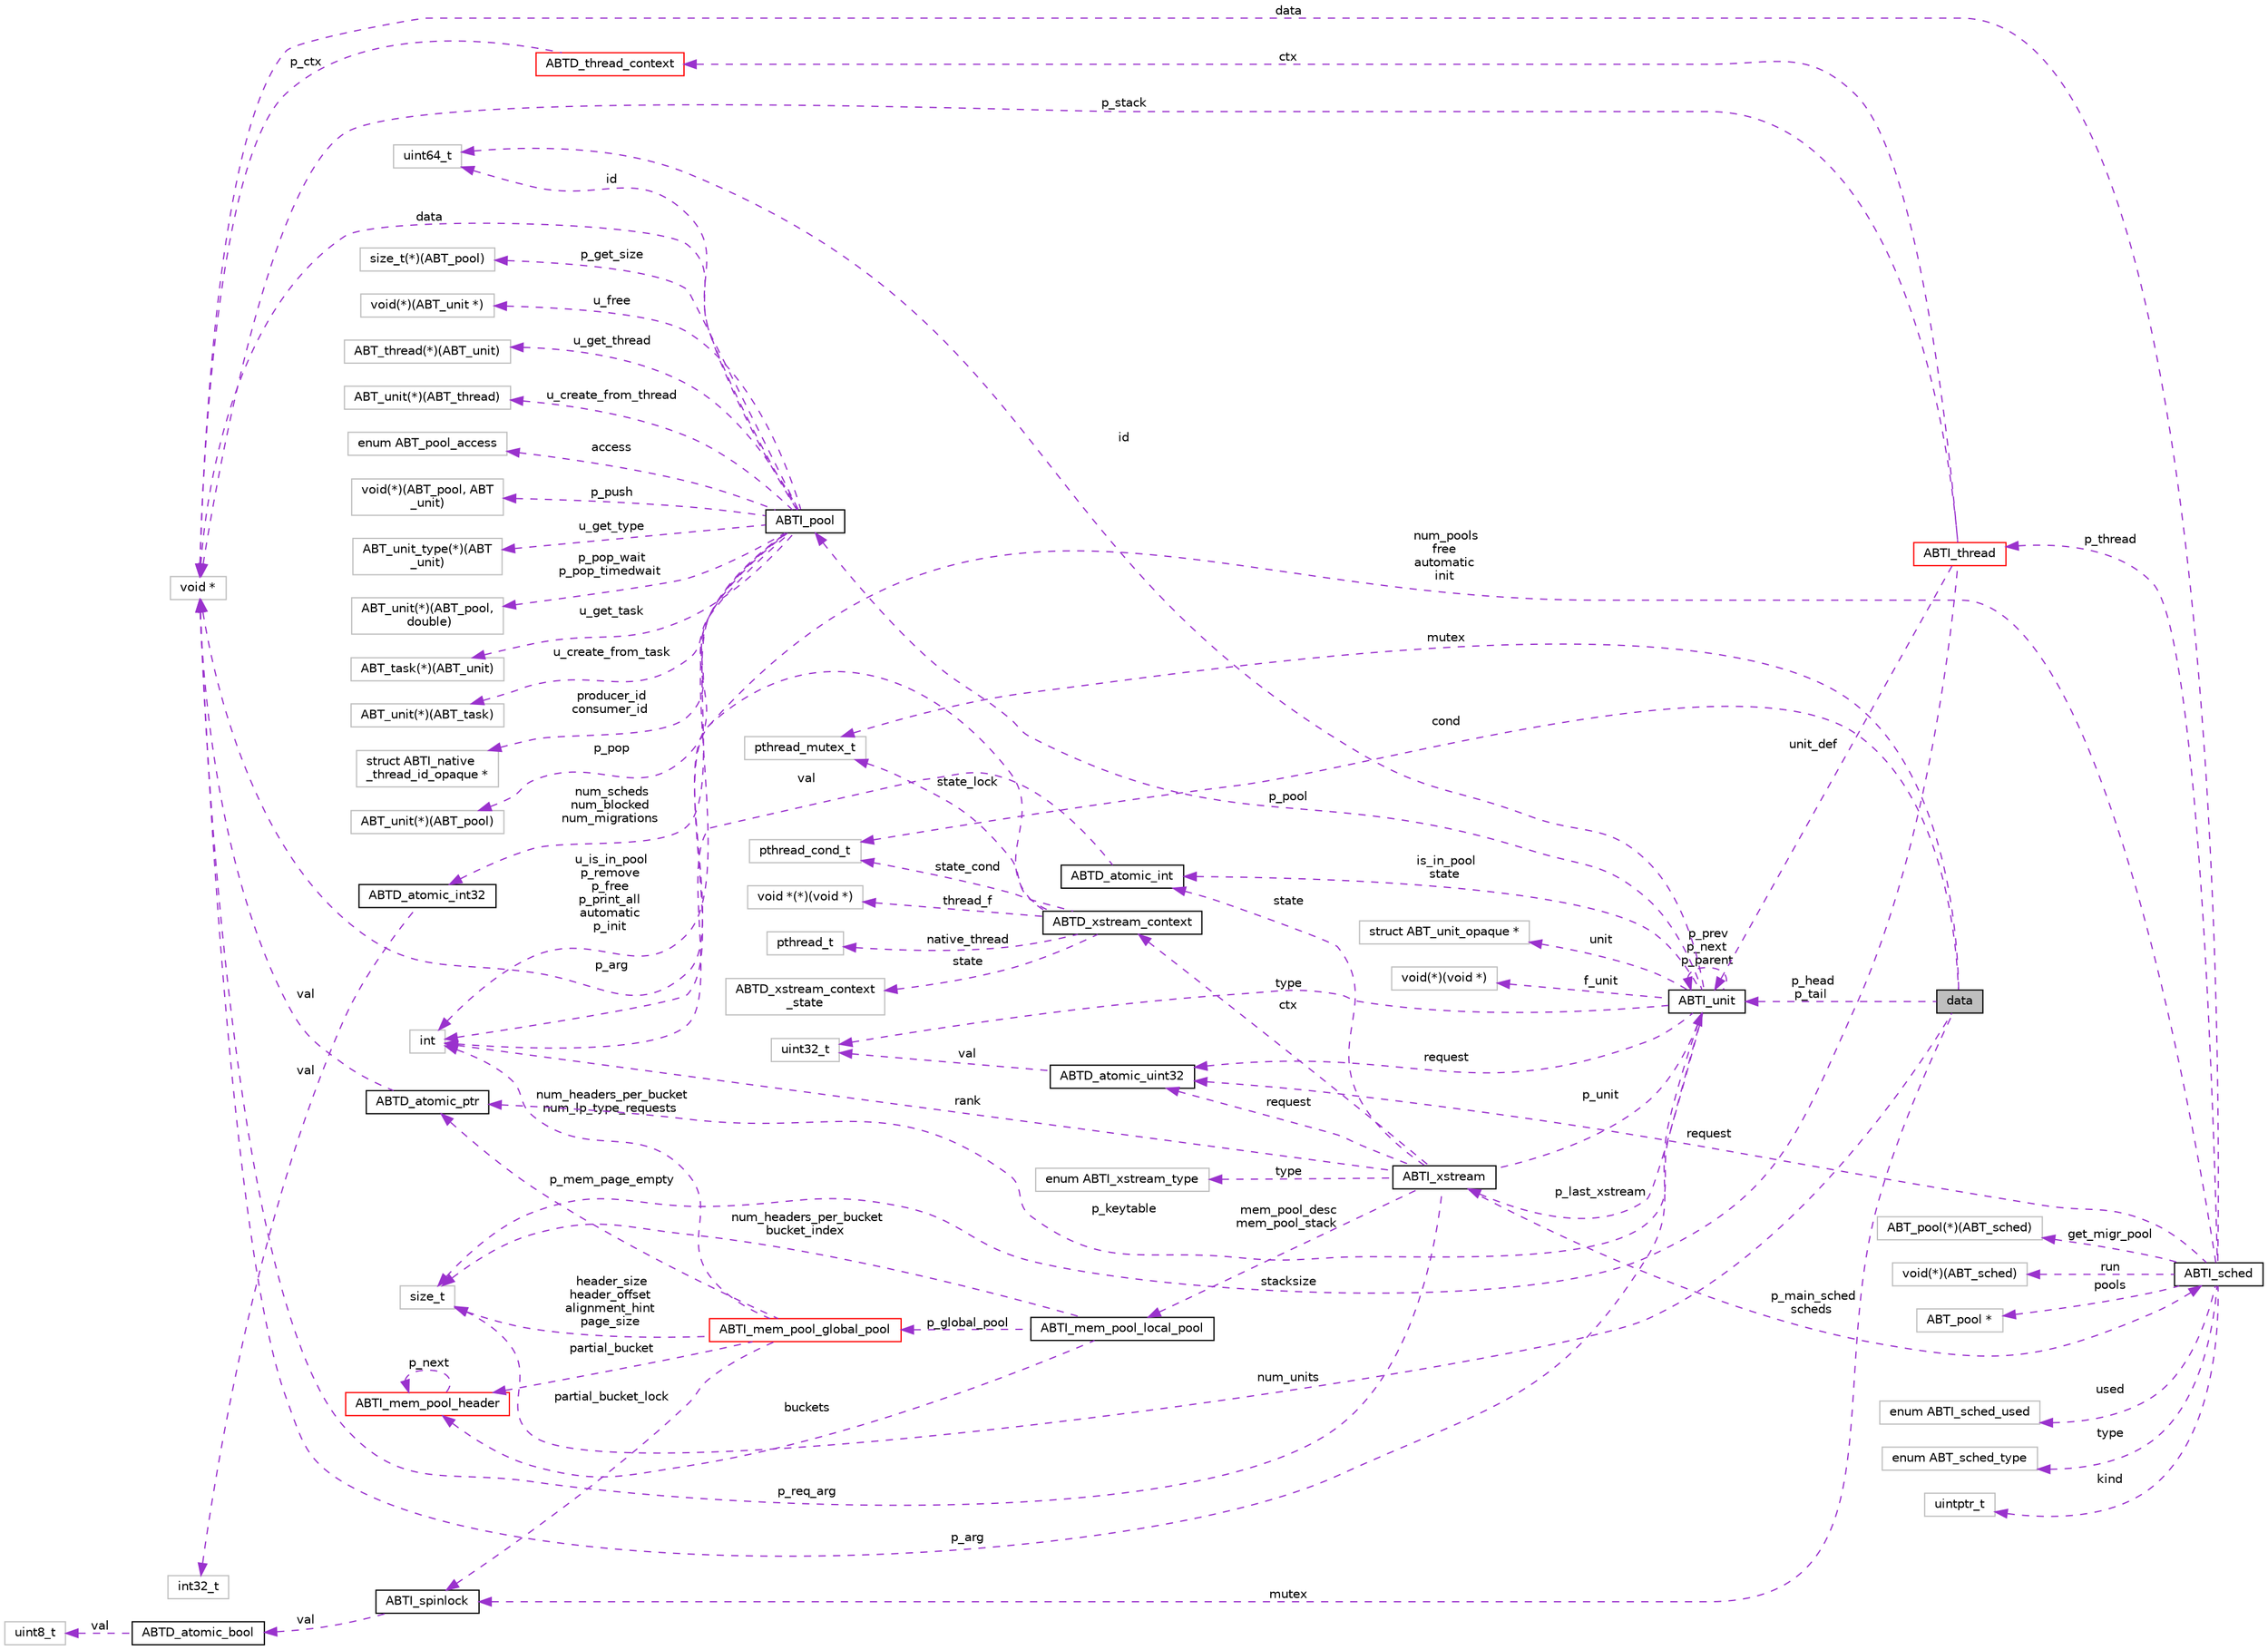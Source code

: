 digraph "data"
{
  edge [fontname="Helvetica",fontsize="10",labelfontname="Helvetica",labelfontsize="10"];
  node [fontname="Helvetica",fontsize="10",shape=record];
  rankdir="LR";
  Node1 [label="data",height=0.2,width=0.4,color="black", fillcolor="grey75", style="filled" fontcolor="black"];
  Node2 -> Node1 [dir="back",color="darkorchid3",fontsize="10",style="dashed",label=" mutex" ,fontname="Helvetica"];
  Node2 [label="ABTI_spinlock",height=0.2,width=0.4,color="black", fillcolor="white", style="filled",URL="$dc/d81/structABTI__spinlock.html"];
  Node3 -> Node2 [dir="back",color="darkorchid3",fontsize="10",style="dashed",label=" val" ,fontname="Helvetica"];
  Node3 [label="ABTD_atomic_bool",height=0.2,width=0.4,color="black", fillcolor="white", style="filled",URL="$df/d2c/structABTD__atomic__bool.html"];
  Node4 -> Node3 [dir="back",color="darkorchid3",fontsize="10",style="dashed",label=" val" ,fontname="Helvetica"];
  Node4 [label="uint8_t",height=0.2,width=0.4,color="grey75", fillcolor="white", style="filled"];
  Node5 -> Node1 [dir="back",color="darkorchid3",fontsize="10",style="dashed",label=" num_units" ,fontname="Helvetica"];
  Node5 [label="size_t",height=0.2,width=0.4,color="grey75", fillcolor="white", style="filled"];
  Node6 -> Node1 [dir="back",color="darkorchid3",fontsize="10",style="dashed",label=" mutex" ,fontname="Helvetica"];
  Node6 [label="pthread_mutex_t",height=0.2,width=0.4,color="grey75", fillcolor="white", style="filled"];
  Node7 -> Node1 [dir="back",color="darkorchid3",fontsize="10",style="dashed",label=" cond" ,fontname="Helvetica"];
  Node7 [label="pthread_cond_t",height=0.2,width=0.4,color="grey75", fillcolor="white", style="filled"];
  Node8 -> Node1 [dir="back",color="darkorchid3",fontsize="10",style="dashed",label=" p_head\np_tail" ,fontname="Helvetica"];
  Node8 [label="ABTI_unit",height=0.2,width=0.4,color="black", fillcolor="white", style="filled",URL="$dc/d58/structABTI__unit.html"];
  Node9 -> Node8 [dir="back",color="darkorchid3",fontsize="10",style="dashed",label=" f_unit" ,fontname="Helvetica"];
  Node9 [label="void(*)(void *)",height=0.2,width=0.4,color="grey75", fillcolor="white", style="filled"];
  Node10 -> Node8 [dir="back",color="darkorchid3",fontsize="10",style="dashed",label=" id" ,fontname="Helvetica"];
  Node10 [label="uint64_t",height=0.2,width=0.4,color="grey75", fillcolor="white", style="filled"];
  Node11 -> Node8 [dir="back",color="darkorchid3",fontsize="10",style="dashed",label=" p_pool" ,fontname="Helvetica"];
  Node11 [label="ABTI_pool",height=0.2,width=0.4,color="black", fillcolor="white", style="filled",URL="$df/d65/structABTI__pool.html"];
  Node12 -> Node11 [dir="back",color="darkorchid3",fontsize="10",style="dashed",label=" p_get_size" ,fontname="Helvetica"];
  Node12 [label="size_t(*)(ABT_pool)",height=0.2,width=0.4,color="grey75", fillcolor="white", style="filled"];
  Node13 -> Node11 [dir="back",color="darkorchid3",fontsize="10",style="dashed",label=" u_free" ,fontname="Helvetica"];
  Node13 [label="void(*)(ABT_unit *)",height=0.2,width=0.4,color="grey75", fillcolor="white", style="filled"];
  Node14 -> Node11 [dir="back",color="darkorchid3",fontsize="10",style="dashed",label=" u_get_thread" ,fontname="Helvetica"];
  Node14 [label="ABT_thread(*)(ABT_unit)",height=0.2,width=0.4,color="grey75", fillcolor="white", style="filled"];
  Node15 -> Node11 [dir="back",color="darkorchid3",fontsize="10",style="dashed",label=" u_create_from_thread" ,fontname="Helvetica"];
  Node15 [label="ABT_unit(*)(ABT_thread)",height=0.2,width=0.4,color="grey75", fillcolor="white", style="filled"];
  Node10 -> Node11 [dir="back",color="darkorchid3",fontsize="10",style="dashed",label=" id" ,fontname="Helvetica"];
  Node16 -> Node11 [dir="back",color="darkorchid3",fontsize="10",style="dashed",label=" access" ,fontname="Helvetica"];
  Node16 [label="enum ABT_pool_access",height=0.2,width=0.4,color="grey75", fillcolor="white", style="filled"];
  Node17 -> Node11 [dir="back",color="darkorchid3",fontsize="10",style="dashed",label=" p_push" ,fontname="Helvetica"];
  Node17 [label="void(*)(ABT_pool, ABT\l_unit)",height=0.2,width=0.4,color="grey75", fillcolor="white", style="filled"];
  Node18 -> Node11 [dir="back",color="darkorchid3",fontsize="10",style="dashed",label=" u_get_type" ,fontname="Helvetica"];
  Node18 [label="ABT_unit_type(*)(ABT\l_unit)",height=0.2,width=0.4,color="grey75", fillcolor="white", style="filled"];
  Node19 -> Node11 [dir="back",color="darkorchid3",fontsize="10",style="dashed",label=" p_pop_wait\np_pop_timedwait" ,fontname="Helvetica"];
  Node19 [label="ABT_unit(*)(ABT_pool,\l double)",height=0.2,width=0.4,color="grey75", fillcolor="white", style="filled"];
  Node20 -> Node11 [dir="back",color="darkorchid3",fontsize="10",style="dashed",label=" u_is_in_pool\np_remove\np_free\np_print_all\nautomatic\np_init" ,fontname="Helvetica"];
  Node20 [label="int",height=0.2,width=0.4,color="grey75", fillcolor="white", style="filled"];
  Node21 -> Node11 [dir="back",color="darkorchid3",fontsize="10",style="dashed",label=" num_scheds\nnum_blocked\nnum_migrations" ,fontname="Helvetica"];
  Node21 [label="ABTD_atomic_int32",height=0.2,width=0.4,color="black", fillcolor="white", style="filled",URL="$db/d9a/structABTD__atomic__int32.html"];
  Node22 -> Node21 [dir="back",color="darkorchid3",fontsize="10",style="dashed",label=" val" ,fontname="Helvetica"];
  Node22 [label="int32_t",height=0.2,width=0.4,color="grey75", fillcolor="white", style="filled"];
  Node23 -> Node11 [dir="back",color="darkorchid3",fontsize="10",style="dashed",label=" u_get_task" ,fontname="Helvetica"];
  Node23 [label="ABT_task(*)(ABT_unit)",height=0.2,width=0.4,color="grey75", fillcolor="white", style="filled"];
  Node24 -> Node11 [dir="back",color="darkorchid3",fontsize="10",style="dashed",label=" u_create_from_task" ,fontname="Helvetica"];
  Node24 [label="ABT_unit(*)(ABT_task)",height=0.2,width=0.4,color="grey75", fillcolor="white", style="filled"];
  Node25 -> Node11 [dir="back",color="darkorchid3",fontsize="10",style="dashed",label=" producer_id\nconsumer_id" ,fontname="Helvetica"];
  Node25 [label="struct ABTI_native\l_thread_id_opaque *",height=0.2,width=0.4,color="grey75", fillcolor="white", style="filled"];
  Node26 -> Node11 [dir="back",color="darkorchid3",fontsize="10",style="dashed",label=" p_pop" ,fontname="Helvetica"];
  Node26 [label="ABT_unit(*)(ABT_pool)",height=0.2,width=0.4,color="grey75", fillcolor="white", style="filled"];
  Node27 -> Node11 [dir="back",color="darkorchid3",fontsize="10",style="dashed",label=" data" ,fontname="Helvetica"];
  Node27 [label="void *",height=0.2,width=0.4,color="grey75", fillcolor="white", style="filled"];
  Node28 -> Node8 [dir="back",color="darkorchid3",fontsize="10",style="dashed",label=" p_last_xstream" ,fontname="Helvetica"];
  Node28 [label="ABTI_xstream",height=0.2,width=0.4,color="black", fillcolor="white", style="filled",URL="$dc/d3f/structABTI__xstream.html"];
  Node29 -> Node28 [dir="back",color="darkorchid3",fontsize="10",style="dashed",label=" ctx" ,fontname="Helvetica"];
  Node29 [label="ABTD_xstream_context",height=0.2,width=0.4,color="black", fillcolor="white", style="filled",URL="$df/dec/structABTD__xstream__context.html"];
  Node30 -> Node29 [dir="back",color="darkorchid3",fontsize="10",style="dashed",label=" state" ,fontname="Helvetica"];
  Node30 [label="ABTD_xstream_context\l_state",height=0.2,width=0.4,color="grey75", fillcolor="white", style="filled"];
  Node31 -> Node29 [dir="back",color="darkorchid3",fontsize="10",style="dashed",label=" thread_f" ,fontname="Helvetica"];
  Node31 [label="void *(*)(void *)",height=0.2,width=0.4,color="grey75", fillcolor="white", style="filled"];
  Node6 -> Node29 [dir="back",color="darkorchid3",fontsize="10",style="dashed",label=" state_lock" ,fontname="Helvetica"];
  Node32 -> Node29 [dir="back",color="darkorchid3",fontsize="10",style="dashed",label=" native_thread" ,fontname="Helvetica"];
  Node32 [label="pthread_t",height=0.2,width=0.4,color="grey75", fillcolor="white", style="filled"];
  Node7 -> Node29 [dir="back",color="darkorchid3",fontsize="10",style="dashed",label=" state_cond" ,fontname="Helvetica"];
  Node27 -> Node29 [dir="back",color="darkorchid3",fontsize="10",style="dashed",label=" p_arg" ,fontname="Helvetica"];
  Node33 -> Node28 [dir="back",color="darkorchid3",fontsize="10",style="dashed",label=" p_main_sched\nscheds" ,fontname="Helvetica"];
  Node33 [label="ABTI_sched",height=0.2,width=0.4,color="black", fillcolor="white", style="filled",URL="$d0/dd5/structABTI__sched.html"];
  Node34 -> Node33 [dir="back",color="darkorchid3",fontsize="10",style="dashed",label=" p_thread" ,fontname="Helvetica"];
  Node34 [label="ABTI_thread",height=0.2,width=0.4,color="red", fillcolor="white", style="filled",URL="$d3/d55/structABTI__thread.html"];
  Node5 -> Node34 [dir="back",color="darkorchid3",fontsize="10",style="dashed",label=" stacksize" ,fontname="Helvetica"];
  Node35 -> Node34 [dir="back",color="darkorchid3",fontsize="10",style="dashed",label=" ctx" ,fontname="Helvetica"];
  Node35 [label="ABTD_thread_context",height=0.2,width=0.4,color="red", fillcolor="white", style="filled",URL="$d5/de4/structABTD__thread__context.html"];
  Node27 -> Node35 [dir="back",color="darkorchid3",fontsize="10",style="dashed",label=" p_ctx" ,fontname="Helvetica"];
  Node27 -> Node34 [dir="back",color="darkorchid3",fontsize="10",style="dashed",label=" p_stack" ,fontname="Helvetica"];
  Node8 -> Node34 [dir="back",color="darkorchid3",fontsize="10",style="dashed",label=" unit_def" ,fontname="Helvetica"];
  Node36 -> Node33 [dir="back",color="darkorchid3",fontsize="10",style="dashed",label=" get_migr_pool" ,fontname="Helvetica"];
  Node36 [label="ABT_pool(*)(ABT_sched)",height=0.2,width=0.4,color="grey75", fillcolor="white", style="filled"];
  Node20 -> Node33 [dir="back",color="darkorchid3",fontsize="10",style="dashed",label=" num_pools\nfree\nautomatic\ninit" ,fontname="Helvetica"];
  Node37 -> Node33 [dir="back",color="darkorchid3",fontsize="10",style="dashed",label=" run" ,fontname="Helvetica"];
  Node37 [label="void(*)(ABT_sched)",height=0.2,width=0.4,color="grey75", fillcolor="white", style="filled"];
  Node38 -> Node33 [dir="back",color="darkorchid3",fontsize="10",style="dashed",label=" pools" ,fontname="Helvetica"];
  Node38 [label="ABT_pool *",height=0.2,width=0.4,color="grey75", fillcolor="white", style="filled"];
  Node39 -> Node33 [dir="back",color="darkorchid3",fontsize="10",style="dashed",label=" request" ,fontname="Helvetica"];
  Node39 [label="ABTD_atomic_uint32",height=0.2,width=0.4,color="black", fillcolor="white", style="filled",URL="$db/df7/structABTD__atomic__uint32.html"];
  Node40 -> Node39 [dir="back",color="darkorchid3",fontsize="10",style="dashed",label=" val" ,fontname="Helvetica"];
  Node40 [label="uint32_t",height=0.2,width=0.4,color="grey75", fillcolor="white", style="filled"];
  Node41 -> Node33 [dir="back",color="darkorchid3",fontsize="10",style="dashed",label=" used" ,fontname="Helvetica"];
  Node41 [label="enum ABTI_sched_used",height=0.2,width=0.4,color="grey75", fillcolor="white", style="filled"];
  Node27 -> Node33 [dir="back",color="darkorchid3",fontsize="10",style="dashed",label=" data" ,fontname="Helvetica"];
  Node42 -> Node33 [dir="back",color="darkorchid3",fontsize="10",style="dashed",label=" type" ,fontname="Helvetica"];
  Node42 [label="enum ABT_sched_type",height=0.2,width=0.4,color="grey75", fillcolor="white", style="filled"];
  Node43 -> Node33 [dir="back",color="darkorchid3",fontsize="10",style="dashed",label=" kind" ,fontname="Helvetica"];
  Node43 [label="uintptr_t",height=0.2,width=0.4,color="grey75", fillcolor="white", style="filled"];
  Node44 -> Node28 [dir="back",color="darkorchid3",fontsize="10",style="dashed",label=" type" ,fontname="Helvetica"];
  Node44 [label="enum ABTI_xstream_type",height=0.2,width=0.4,color="grey75", fillcolor="white", style="filled"];
  Node45 -> Node28 [dir="back",color="darkorchid3",fontsize="10",style="dashed",label=" state" ,fontname="Helvetica"];
  Node45 [label="ABTD_atomic_int",height=0.2,width=0.4,color="black", fillcolor="white", style="filled",URL="$d5/df5/structABTD__atomic__int.html"];
  Node20 -> Node45 [dir="back",color="darkorchid3",fontsize="10",style="dashed",label=" val" ,fontname="Helvetica"];
  Node20 -> Node28 [dir="back",color="darkorchid3",fontsize="10",style="dashed",label=" rank" ,fontname="Helvetica"];
  Node46 -> Node28 [dir="back",color="darkorchid3",fontsize="10",style="dashed",label=" mem_pool_desc\nmem_pool_stack" ,fontname="Helvetica"];
  Node46 [label="ABTI_mem_pool_local_pool",height=0.2,width=0.4,color="black", fillcolor="white", style="filled",URL="$d6/d69/structABTI__mem__pool__local__pool.html"];
  Node5 -> Node46 [dir="back",color="darkorchid3",fontsize="10",style="dashed",label=" num_headers_per_bucket\nbucket_index" ,fontname="Helvetica"];
  Node47 -> Node46 [dir="back",color="darkorchid3",fontsize="10",style="dashed",label=" buckets" ,fontname="Helvetica"];
  Node47 [label="ABTI_mem_pool_header",height=0.2,width=0.4,color="red", fillcolor="white", style="filled",URL="$de/d24/structABTI__mem__pool__header.html"];
  Node47 -> Node47 [dir="back",color="darkorchid3",fontsize="10",style="dashed",label=" p_next" ,fontname="Helvetica"];
  Node48 -> Node46 [dir="back",color="darkorchid3",fontsize="10",style="dashed",label=" p_global_pool" ,fontname="Helvetica"];
  Node48 [label="ABTI_mem_pool_global_pool",height=0.2,width=0.4,color="red", fillcolor="white", style="filled",URL="$d7/de4/structABTI__mem__pool__global__pool.html"];
  Node2 -> Node48 [dir="back",color="darkorchid3",fontsize="10",style="dashed",label=" partial_bucket_lock" ,fontname="Helvetica"];
  Node5 -> Node48 [dir="back",color="darkorchid3",fontsize="10",style="dashed",label=" header_size\nheader_offset\nalignment_hint\npage_size" ,fontname="Helvetica"];
  Node47 -> Node48 [dir="back",color="darkorchid3",fontsize="10",style="dashed",label=" partial_bucket" ,fontname="Helvetica"];
  Node20 -> Node48 [dir="back",color="darkorchid3",fontsize="10",style="dashed",label=" num_headers_per_bucket\nnum_lp_type_requests" ,fontname="Helvetica"];
  Node49 -> Node48 [dir="back",color="darkorchid3",fontsize="10",style="dashed",label=" p_mem_page_empty" ,fontname="Helvetica"];
  Node49 [label="ABTD_atomic_ptr",height=0.2,width=0.4,color="black", fillcolor="white", style="filled",URL="$df/d5b/structABTD__atomic__ptr.html"];
  Node27 -> Node49 [dir="back",color="darkorchid3",fontsize="10",style="dashed",label=" val" ,fontname="Helvetica"];
  Node39 -> Node28 [dir="back",color="darkorchid3",fontsize="10",style="dashed",label=" request" ,fontname="Helvetica"];
  Node27 -> Node28 [dir="back",color="darkorchid3",fontsize="10",style="dashed",label=" p_req_arg" ,fontname="Helvetica"];
  Node8 -> Node28 [dir="back",color="darkorchid3",fontsize="10",style="dashed",label=" p_unit" ,fontname="Helvetica"];
  Node40 -> Node8 [dir="back",color="darkorchid3",fontsize="10",style="dashed",label=" type" ,fontname="Helvetica"];
  Node45 -> Node8 [dir="back",color="darkorchid3",fontsize="10",style="dashed",label=" is_in_pool\nstate" ,fontname="Helvetica"];
  Node49 -> Node8 [dir="back",color="darkorchid3",fontsize="10",style="dashed",label=" p_keytable" ,fontname="Helvetica"];
  Node39 -> Node8 [dir="back",color="darkorchid3",fontsize="10",style="dashed",label=" request" ,fontname="Helvetica"];
  Node27 -> Node8 [dir="back",color="darkorchid3",fontsize="10",style="dashed",label=" p_arg" ,fontname="Helvetica"];
  Node50 -> Node8 [dir="back",color="darkorchid3",fontsize="10",style="dashed",label=" unit" ,fontname="Helvetica"];
  Node50 [label="struct ABT_unit_opaque *",height=0.2,width=0.4,color="grey75", fillcolor="white", style="filled"];
  Node8 -> Node8 [dir="back",color="darkorchid3",fontsize="10",style="dashed",label=" p_prev\np_next\np_parent" ,fontname="Helvetica"];
}
